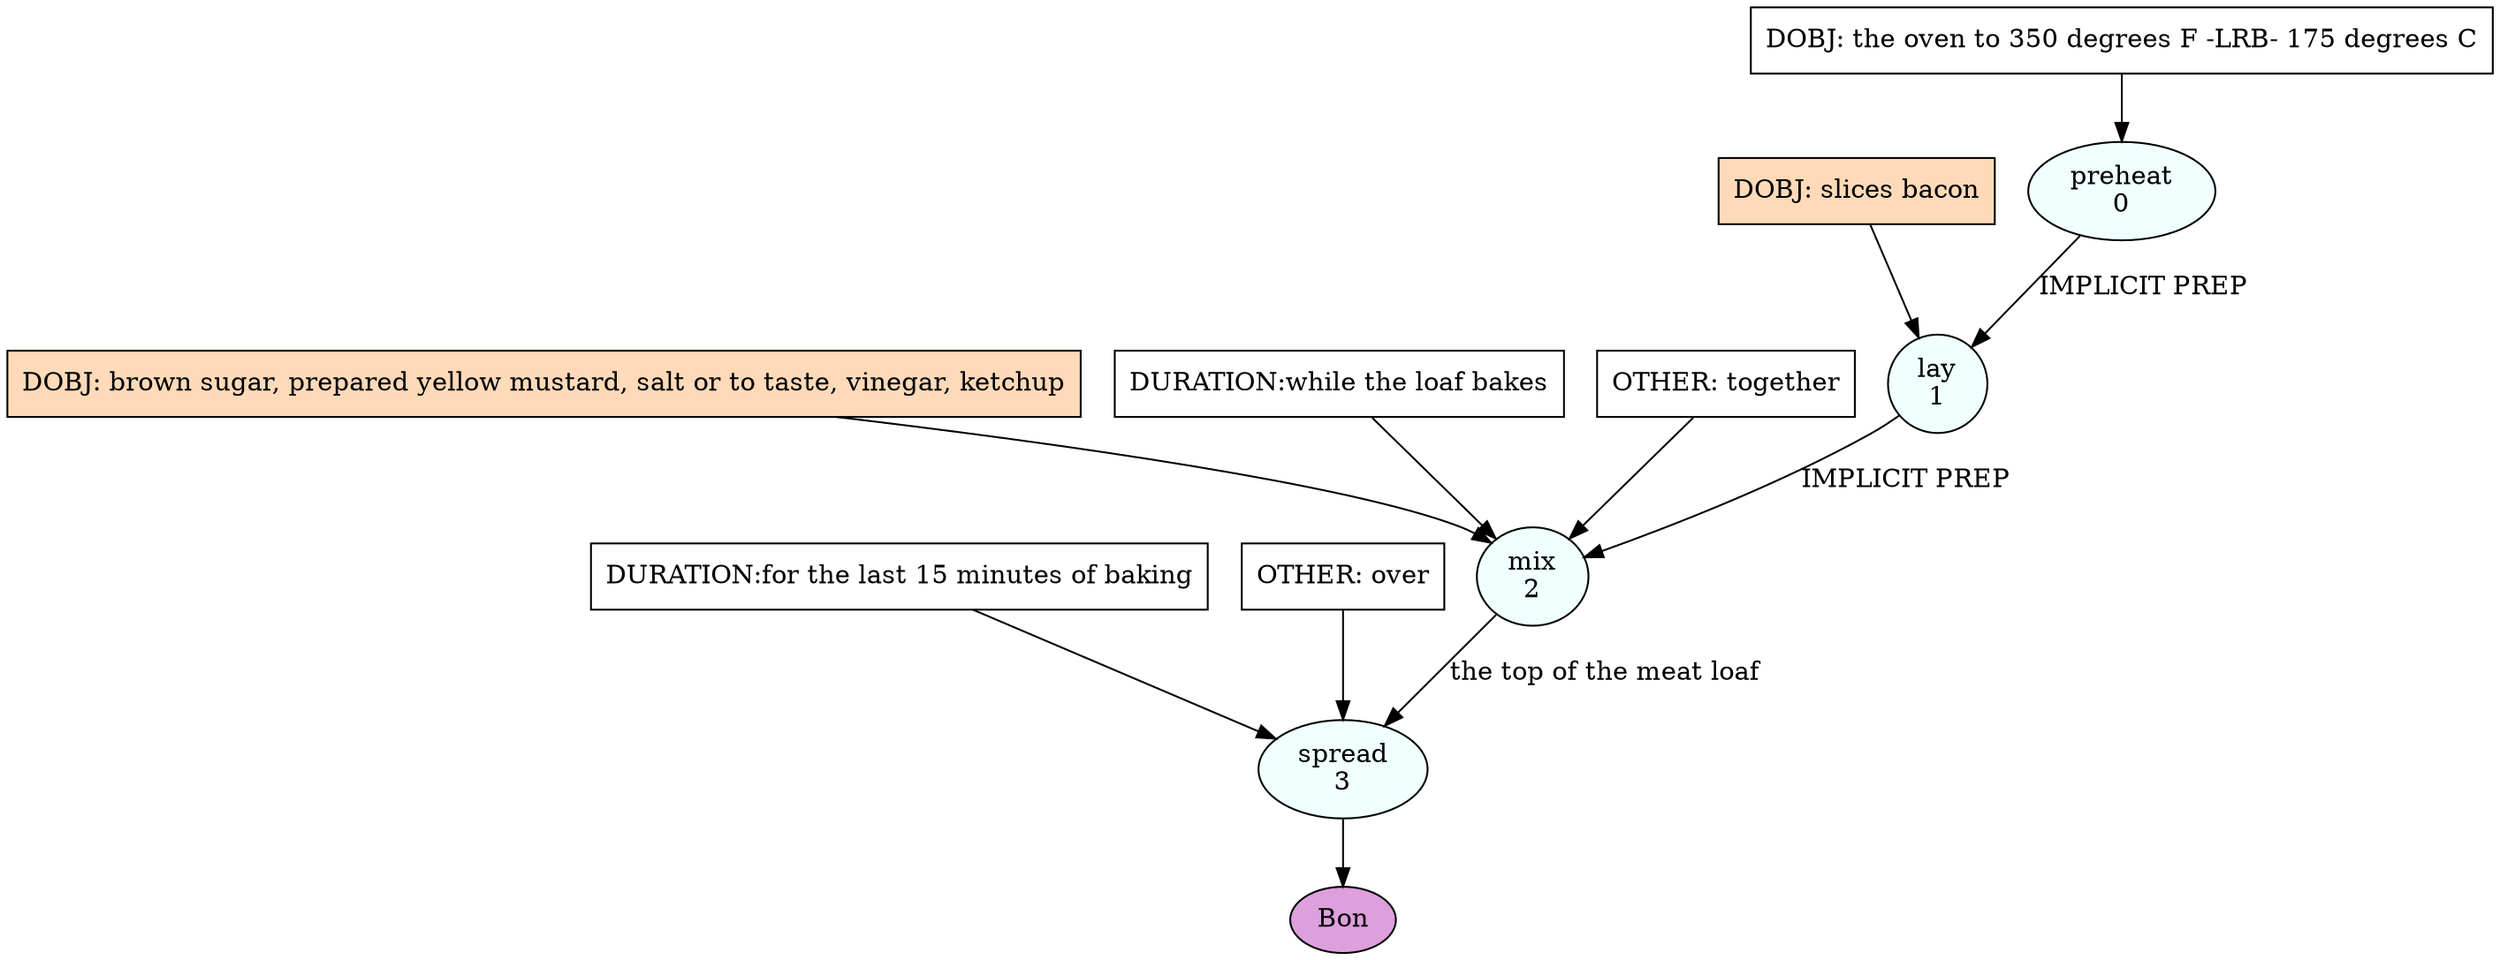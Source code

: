 digraph recipe {
E0[label="preheat
0", shape=oval, style=filled, fillcolor=azure]
E1[label="lay
1", shape=oval, style=filled, fillcolor=azure]
E2[label="mix
2", shape=oval, style=filled, fillcolor=azure]
E3[label="spread
3", shape=oval, style=filled, fillcolor=azure]
D0[label="DOBJ: the oven to 350 degrees F -LRB- 175 degrees C", shape=box, style=filled, fillcolor=white]
D0 -> E0
D1_ing[label="DOBJ: slices bacon", shape=box, style=filled, fillcolor=peachpuff]
D1_ing -> E1
E0 -> E1 [label="IMPLICIT PREP"]
D2_ing[label="DOBJ: brown sugar, prepared yellow mustard, salt or to taste, vinegar, ketchup", shape=box, style=filled, fillcolor=peachpuff]
D2_ing -> E2
E1 -> E2 [label="IMPLICIT PREP"]
P2_1_0[label="DURATION:while the loaf bakes", shape=box, style=filled, fillcolor=white]
P2_1_0 -> E2
O2_0_0[label="OTHER: together", shape=box, style=filled, fillcolor=white]
O2_0_0 -> E2
E2 -> E3 [label="the top of the meat loaf"]
P3_1_0[label="DURATION:for the last 15 minutes of baking", shape=box, style=filled, fillcolor=white]
P3_1_0 -> E3
O3_0_0[label="OTHER: over", shape=box, style=filled, fillcolor=white]
O3_0_0 -> E3
EOR[label="Bon", shape=oval, style=filled, fillcolor=plum]
E3 -> EOR
}
